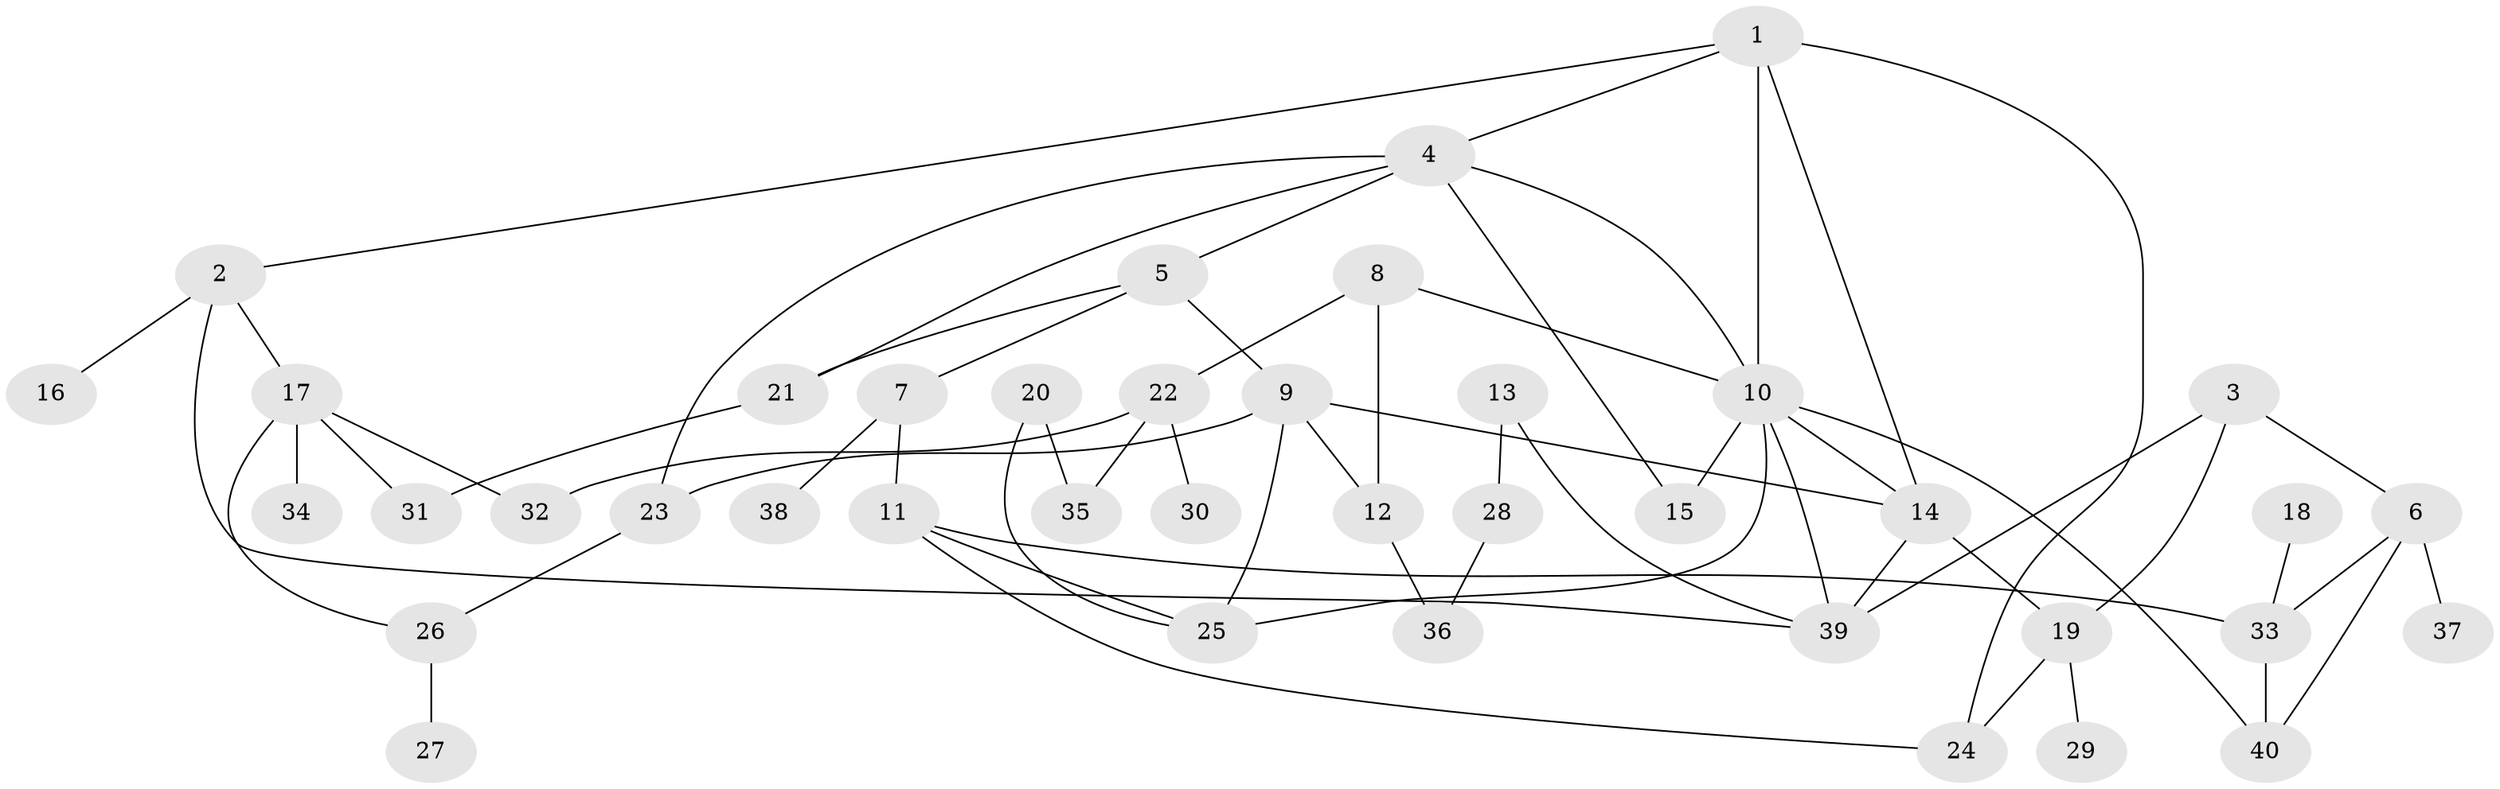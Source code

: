 // original degree distribution, {8: 0.017543859649122806, 6: 0.017543859649122806, 4: 0.19298245614035087, 5: 0.05263157894736842, 2: 0.3508771929824561, 3: 0.22807017543859648, 1: 0.14035087719298245}
// Generated by graph-tools (version 1.1) at 2025/36/03/04/25 23:36:05]
// undirected, 40 vertices, 61 edges
graph export_dot {
  node [color=gray90,style=filled];
  1;
  2;
  3;
  4;
  5;
  6;
  7;
  8;
  9;
  10;
  11;
  12;
  13;
  14;
  15;
  16;
  17;
  18;
  19;
  20;
  21;
  22;
  23;
  24;
  25;
  26;
  27;
  28;
  29;
  30;
  31;
  32;
  33;
  34;
  35;
  36;
  37;
  38;
  39;
  40;
  1 -- 2 [weight=1.0];
  1 -- 4 [weight=1.0];
  1 -- 10 [weight=2.0];
  1 -- 14 [weight=1.0];
  1 -- 24 [weight=1.0];
  2 -- 16 [weight=1.0];
  2 -- 17 [weight=1.0];
  2 -- 39 [weight=1.0];
  3 -- 6 [weight=1.0];
  3 -- 19 [weight=1.0];
  3 -- 39 [weight=1.0];
  4 -- 5 [weight=1.0];
  4 -- 10 [weight=1.0];
  4 -- 15 [weight=1.0];
  4 -- 21 [weight=1.0];
  4 -- 23 [weight=1.0];
  5 -- 7 [weight=1.0];
  5 -- 9 [weight=1.0];
  5 -- 21 [weight=1.0];
  6 -- 33 [weight=1.0];
  6 -- 37 [weight=1.0];
  6 -- 40 [weight=1.0];
  7 -- 11 [weight=1.0];
  7 -- 38 [weight=1.0];
  8 -- 10 [weight=1.0];
  8 -- 12 [weight=1.0];
  8 -- 22 [weight=1.0];
  9 -- 12 [weight=1.0];
  9 -- 14 [weight=1.0];
  9 -- 23 [weight=1.0];
  9 -- 25 [weight=1.0];
  10 -- 14 [weight=1.0];
  10 -- 15 [weight=2.0];
  10 -- 25 [weight=1.0];
  10 -- 39 [weight=1.0];
  10 -- 40 [weight=1.0];
  11 -- 24 [weight=1.0];
  11 -- 25 [weight=1.0];
  11 -- 33 [weight=1.0];
  12 -- 36 [weight=1.0];
  13 -- 28 [weight=1.0];
  13 -- 39 [weight=1.0];
  14 -- 19 [weight=1.0];
  14 -- 39 [weight=1.0];
  17 -- 26 [weight=1.0];
  17 -- 31 [weight=1.0];
  17 -- 32 [weight=1.0];
  17 -- 34 [weight=1.0];
  18 -- 33 [weight=1.0];
  19 -- 24 [weight=1.0];
  19 -- 29 [weight=1.0];
  20 -- 25 [weight=1.0];
  20 -- 35 [weight=1.0];
  21 -- 31 [weight=1.0];
  22 -- 30 [weight=1.0];
  22 -- 32 [weight=1.0];
  22 -- 35 [weight=1.0];
  23 -- 26 [weight=1.0];
  26 -- 27 [weight=1.0];
  28 -- 36 [weight=1.0];
  33 -- 40 [weight=1.0];
}
